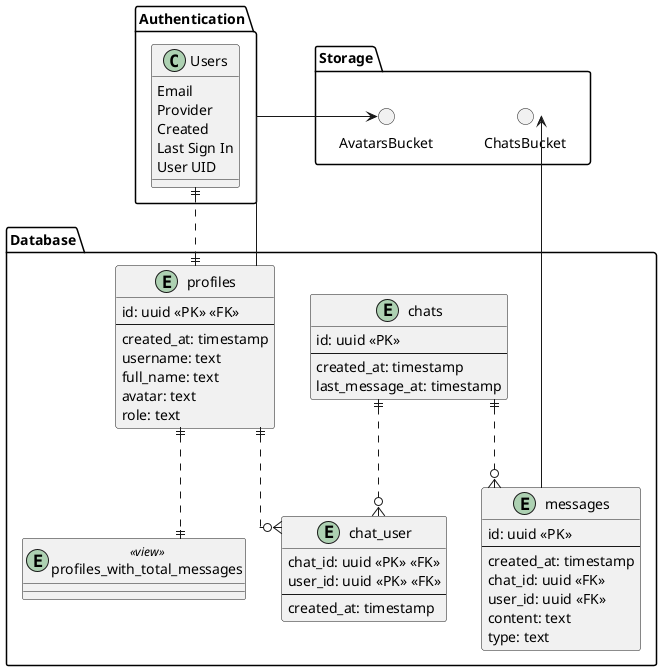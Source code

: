 @startuml supabase

skinparam Linetype ortho

package Database {
    entity profiles {
        id: uuid <<PK>> <<FK>>
        --
        created_at: timestamp
        username: text
        full_name: text
        avatar: text
        role: text
    }

    entity chats {
        id: uuid <<PK>>
        --
        created_at: timestamp
        last_message_at: timestamp
    }

    entity chat_user {
        chat_id: uuid <<PK>> <<FK>>
        user_id: uuid <<PK>> <<FK>>
        --
        created_at: timestamp
    }

    entity messages {
        id: uuid <<PK>>
        --
        created_at: timestamp
        chat_id: uuid <<FK>>
        user_id: uuid <<FK>>
        content: text
        type: text
    }

    entity profiles_with_total_messages <<view>> {}

    chats ||..o{ messages
    profiles ||..o{ chat_user
    chats ||..o{ chat_user
    profiles ||..|| profiles_with_total_messages

}

package Authentication {
    class Users {
        Email
        Provider
        Created
        Last Sign In
        User UID
    }

    Users ||..|| profiles
}

package Storage {
    circle AvatarsBucket

    circle ChatsBucket
}

AvatarsBucket <-- profiles
ChatsBucket <-- messages

@enduml